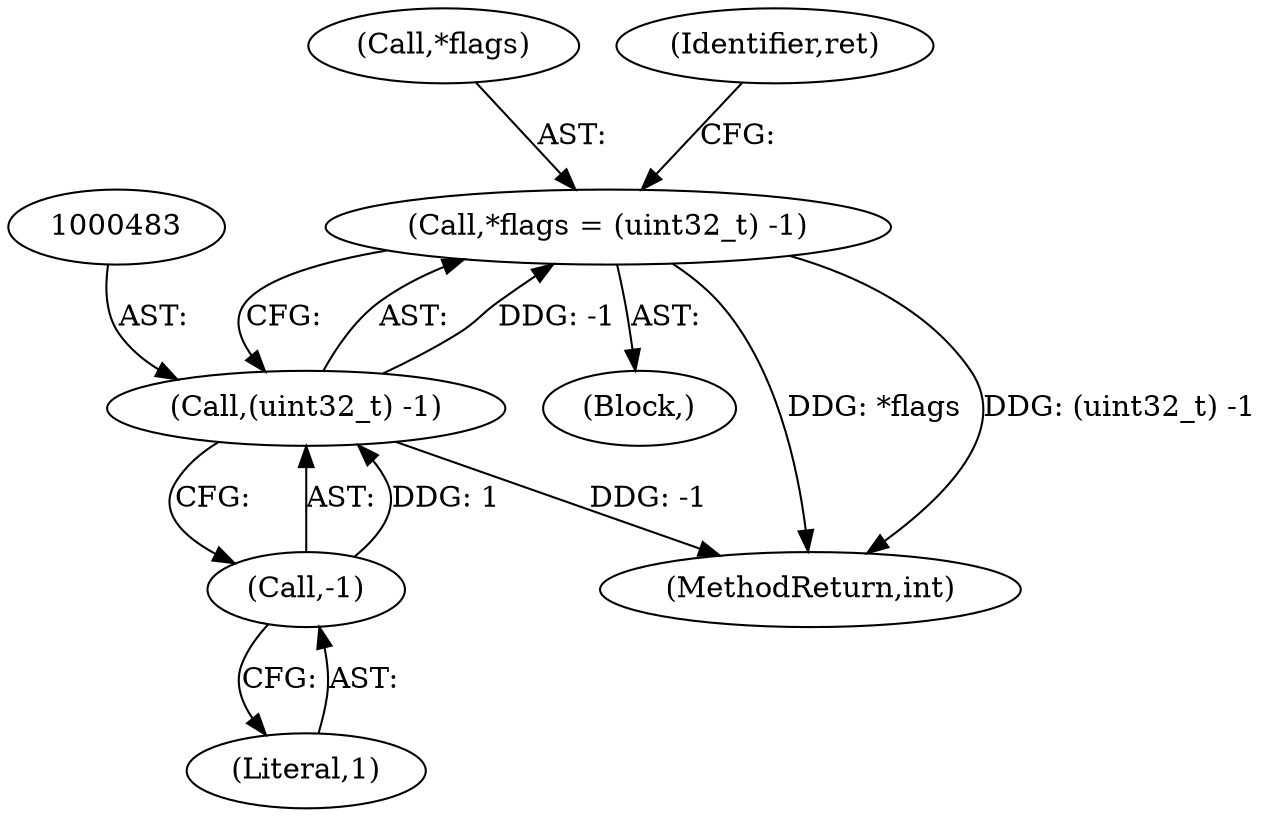 digraph "0_mbedtls_31458a18788b0cf0b722acda9bb2f2fe13a3fb32_0@pointer" {
"1000479" [label="(Call,*flags = (uint32_t) -1)"];
"1000482" [label="(Call,(uint32_t) -1)"];
"1000484" [label="(Call,-1)"];
"1000478" [label="(Block,)"];
"1000479" [label="(Call,*flags = (uint32_t) -1)"];
"1000480" [label="(Call,*flags)"];
"1000487" [label="(Identifier,ret)"];
"1000497" [label="(MethodReturn,int)"];
"1000482" [label="(Call,(uint32_t) -1)"];
"1000484" [label="(Call,-1)"];
"1000485" [label="(Literal,1)"];
"1000479" -> "1000478"  [label="AST: "];
"1000479" -> "1000482"  [label="CFG: "];
"1000480" -> "1000479"  [label="AST: "];
"1000482" -> "1000479"  [label="AST: "];
"1000487" -> "1000479"  [label="CFG: "];
"1000479" -> "1000497"  [label="DDG: *flags"];
"1000479" -> "1000497"  [label="DDG: (uint32_t) -1"];
"1000482" -> "1000479"  [label="DDG: -1"];
"1000482" -> "1000484"  [label="CFG: "];
"1000483" -> "1000482"  [label="AST: "];
"1000484" -> "1000482"  [label="AST: "];
"1000482" -> "1000497"  [label="DDG: -1"];
"1000484" -> "1000482"  [label="DDG: 1"];
"1000484" -> "1000485"  [label="CFG: "];
"1000485" -> "1000484"  [label="AST: "];
}

